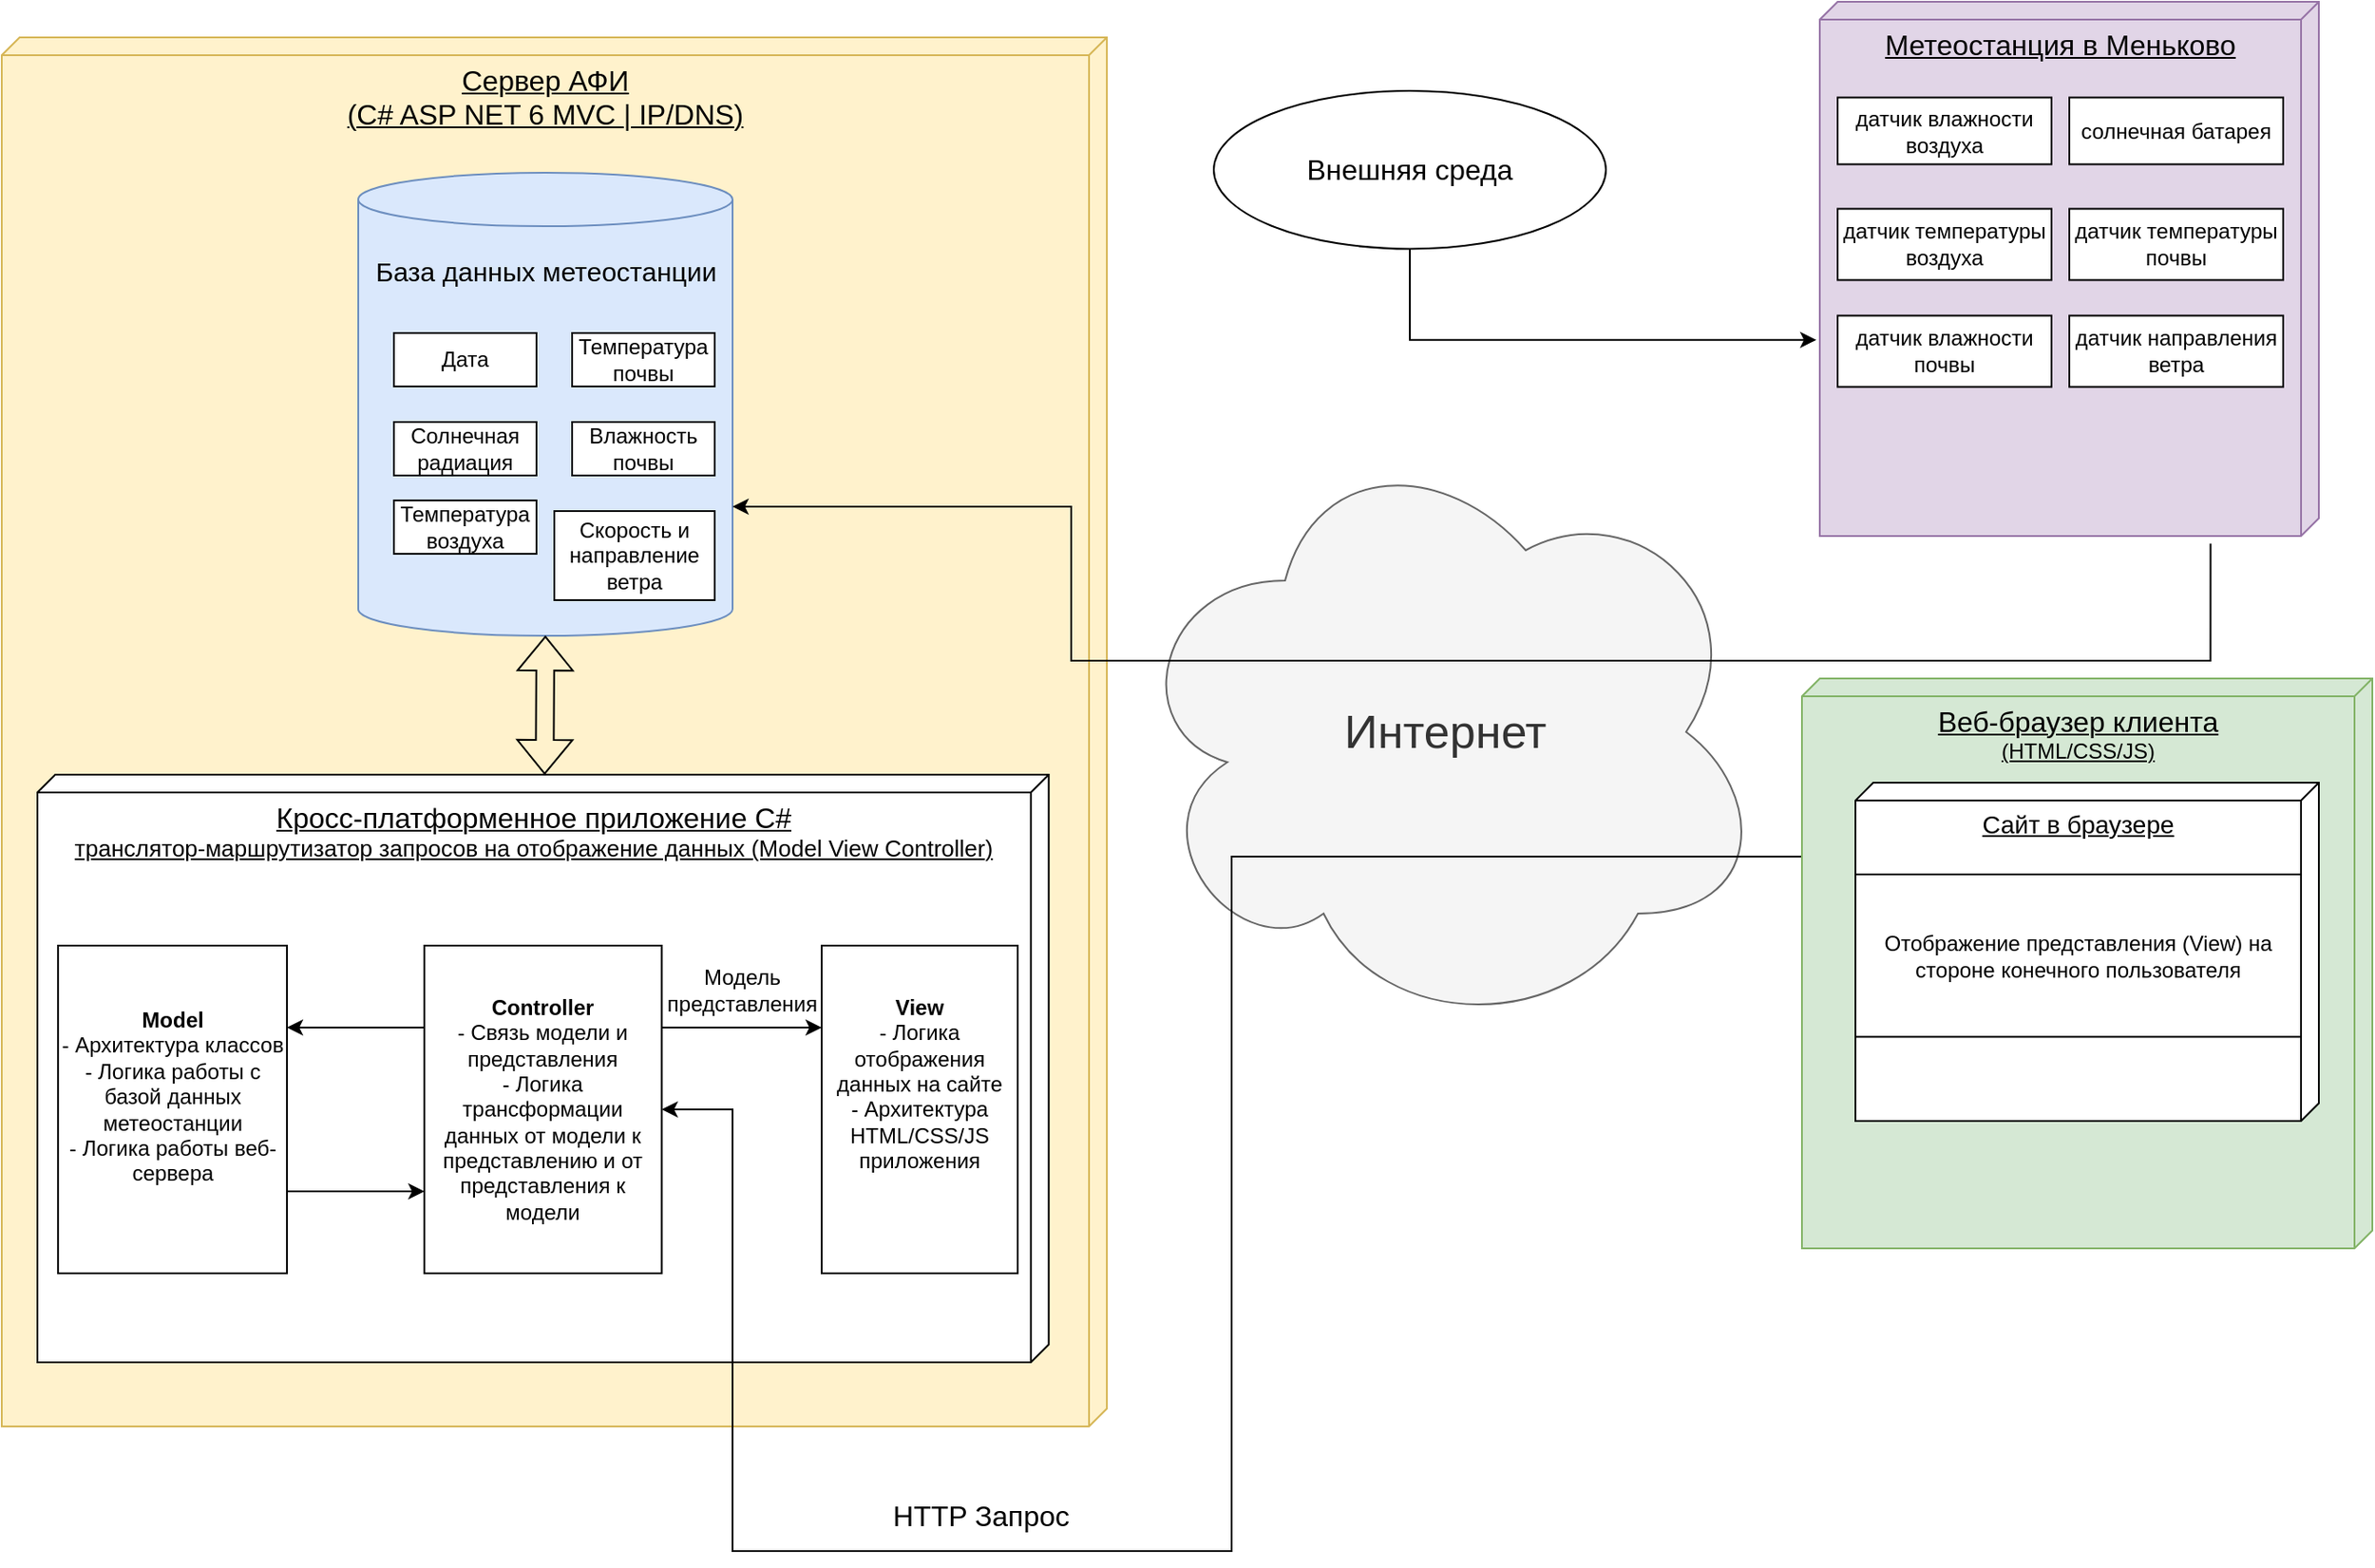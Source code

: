 <mxfile version="22.1.4" type="device">
  <diagram name="Страница 1" id="3UtwikSYcavfptNBDR6d">
    <mxGraphModel dx="1793" dy="948" grid="1" gridSize="10" guides="1" tooltips="1" connect="1" arrows="1" fold="1" page="1" pageScale="1" pageWidth="827" pageHeight="1169" math="0" shadow="0">
      <root>
        <mxCell id="0" />
        <mxCell id="1" parent="0" />
        <mxCell id="uawzwrlSfg4TmnD1LO4R-1" value="&lt;font style=&quot;font-size: 16px;&quot;&gt;Сервер АФИ&lt;br&gt;(C# ASP NET 6 MVC | IP/DNS)&lt;/font&gt;" style="verticalAlign=top;align=center;spacingTop=8;spacingLeft=2;spacingRight=12;shape=cube;size=10;direction=south;fontStyle=4;html=1;whiteSpace=wrap;fillColor=#fff2cc;strokeColor=#d6b656;" parent="1" vertex="1">
          <mxGeometry x="40" y="30" width="620" height="780" as="geometry" />
        </mxCell>
        <mxCell id="uawzwrlSfg4TmnD1LO4R-24" value="" style="group" parent="1" vertex="1" connectable="0">
          <mxGeometry x="240" y="106" width="210" height="260" as="geometry" />
        </mxCell>
        <mxCell id="uawzwrlSfg4TmnD1LO4R-2" value="" style="shape=cylinder3;whiteSpace=wrap;html=1;boundedLbl=1;backgroundOutline=1;size=15;fillColor=#dae8fc;strokeColor=#6c8ebf;" parent="uawzwrlSfg4TmnD1LO4R-24" vertex="1">
          <mxGeometry width="210" height="260" as="geometry" />
        </mxCell>
        <mxCell id="uawzwrlSfg4TmnD1LO4R-3" value="&lt;font style=&quot;font-size: 15px;&quot;&gt;База данных метеостанции&lt;/font&gt;" style="text;html=1;align=center;verticalAlign=middle;resizable=0;points=[];autosize=1;strokeColor=none;fillColor=none;" parent="uawzwrlSfg4TmnD1LO4R-24" vertex="1">
          <mxGeometry y="40" width="210" height="30" as="geometry" />
        </mxCell>
        <mxCell id="uawzwrlSfg4TmnD1LO4R-4" value="Дата" style="rounded=0;whiteSpace=wrap;html=1;" parent="uawzwrlSfg4TmnD1LO4R-24" vertex="1">
          <mxGeometry x="20" y="90" width="80" height="30" as="geometry" />
        </mxCell>
        <mxCell id="uawzwrlSfg4TmnD1LO4R-5" value="Температура почвы" style="rounded=0;whiteSpace=wrap;html=1;" parent="uawzwrlSfg4TmnD1LO4R-24" vertex="1">
          <mxGeometry x="120" y="90" width="80" height="30" as="geometry" />
        </mxCell>
        <mxCell id="uawzwrlSfg4TmnD1LO4R-7" value="Солнечная радиация" style="rounded=0;whiteSpace=wrap;html=1;" parent="uawzwrlSfg4TmnD1LO4R-24" vertex="1">
          <mxGeometry x="20" y="140" width="80" height="30" as="geometry" />
        </mxCell>
        <mxCell id="uawzwrlSfg4TmnD1LO4R-8" value="Влажность почвы" style="rounded=0;whiteSpace=wrap;html=1;" parent="uawzwrlSfg4TmnD1LO4R-24" vertex="1">
          <mxGeometry x="120" y="140" width="80" height="30" as="geometry" />
        </mxCell>
        <mxCell id="uawzwrlSfg4TmnD1LO4R-9" value="Температура воздуха" style="rounded=0;whiteSpace=wrap;html=1;" parent="uawzwrlSfg4TmnD1LO4R-24" vertex="1">
          <mxGeometry x="20" y="184" width="80" height="30" as="geometry" />
        </mxCell>
        <mxCell id="uawzwrlSfg4TmnD1LO4R-10" value="Скорость и направление ветра" style="rounded=0;whiteSpace=wrap;html=1;" parent="uawzwrlSfg4TmnD1LO4R-24" vertex="1">
          <mxGeometry x="110" y="190" width="90" height="50" as="geometry" />
        </mxCell>
        <mxCell id="uawzwrlSfg4TmnD1LO4R-25" value="" style="group" parent="1" vertex="1" connectable="0">
          <mxGeometry x="60" y="444" width="660" height="330" as="geometry" />
        </mxCell>
        <mxCell id="uawzwrlSfg4TmnD1LO4R-13" value="&lt;font style=&quot;&quot;&gt;&lt;span style=&quot;font-size: 16px;&quot;&gt;Кросс-платформенное приложение C#&lt;/span&gt;&lt;br&gt;&lt;font style=&quot;font-size: 13px;&quot;&gt;транслятор-маршрутизатор запросов на отображение данных (Model View Controller)&lt;/font&gt;&lt;br&gt;&lt;/font&gt;" style="verticalAlign=top;align=center;spacingTop=8;spacingLeft=2;spacingRight=12;shape=cube;size=10;direction=south;fontStyle=4;html=1;whiteSpace=wrap;" parent="uawzwrlSfg4TmnD1LO4R-25" vertex="1">
          <mxGeometry width="567.368" height="330" as="geometry" />
        </mxCell>
        <mxCell id="pTcO-I0o6w5sAaPJSsjS-7" value="&lt;b&gt;Model&lt;/b&gt;&lt;br&gt;- Архитектура классов&lt;br&gt;- Логика работы с базой данных метеостанции&lt;br&gt;- Логика работы веб-сервера&lt;br&gt;&lt;br&gt;" style="rounded=0;whiteSpace=wrap;html=1;" parent="uawzwrlSfg4TmnD1LO4R-25" vertex="1">
          <mxGeometry x="11.58" y="96" width="128.42" height="184" as="geometry" />
        </mxCell>
        <mxCell id="pTcO-I0o6w5sAaPJSsjS-8" value="&lt;b&gt;Controller&lt;/b&gt;&lt;br&gt;- Связь модели и представления&lt;br&gt;- Логика трансформации данных от модели к представлению и от представления к модели" style="rounded=0;whiteSpace=wrap;html=1;" parent="uawzwrlSfg4TmnD1LO4R-25" vertex="1">
          <mxGeometry x="217.1" y="96" width="133.16" height="184" as="geometry" />
        </mxCell>
        <mxCell id="pTcO-I0o6w5sAaPJSsjS-14" style="edgeStyle=orthogonalEdgeStyle;rounded=0;orthogonalLoop=1;jettySize=auto;html=1;entryX=1;entryY=0.25;entryDx=0;entryDy=0;exitX=0;exitY=0.25;exitDx=0;exitDy=0;" parent="uawzwrlSfg4TmnD1LO4R-25" source="pTcO-I0o6w5sAaPJSsjS-8" target="pTcO-I0o6w5sAaPJSsjS-7" edge="1">
          <mxGeometry relative="1" as="geometry" />
        </mxCell>
        <mxCell id="pTcO-I0o6w5sAaPJSsjS-15" style="edgeStyle=orthogonalEdgeStyle;rounded=0;orthogonalLoop=1;jettySize=auto;html=1;exitX=1;exitY=0.75;exitDx=0;exitDy=0;entryX=0;entryY=0.75;entryDx=0;entryDy=0;" parent="uawzwrlSfg4TmnD1LO4R-25" source="pTcO-I0o6w5sAaPJSsjS-7" target="pTcO-I0o6w5sAaPJSsjS-8" edge="1">
          <mxGeometry relative="1" as="geometry" />
        </mxCell>
        <mxCell id="pTcO-I0o6w5sAaPJSsjS-9" value="&lt;b&gt;View&lt;br&gt;&lt;/b&gt;- Логика отображения данных на сайте&lt;br&gt;- Архитектура HTML/CSS/JS приложения&lt;br&gt;&lt;br&gt;&lt;br&gt;" style="rounded=0;whiteSpace=wrap;html=1;" parent="uawzwrlSfg4TmnD1LO4R-25" vertex="1">
          <mxGeometry x="440" y="96" width="110" height="184" as="geometry" />
        </mxCell>
        <mxCell id="pTcO-I0o6w5sAaPJSsjS-17" style="edgeStyle=orthogonalEdgeStyle;rounded=0;orthogonalLoop=1;jettySize=auto;html=1;exitX=1;exitY=0.25;exitDx=0;exitDy=0;entryX=0;entryY=0.25;entryDx=0;entryDy=0;" parent="uawzwrlSfg4TmnD1LO4R-25" source="pTcO-I0o6w5sAaPJSsjS-8" target="pTcO-I0o6w5sAaPJSsjS-9" edge="1">
          <mxGeometry relative="1" as="geometry" />
        </mxCell>
        <mxCell id="pTcO-I0o6w5sAaPJSsjS-20" value="Модель&lt;br&gt;представления" style="text;html=1;align=center;verticalAlign=middle;resizable=0;points=[];autosize=1;strokeColor=none;fillColor=none;" parent="uawzwrlSfg4TmnD1LO4R-25" vertex="1">
          <mxGeometry x="340" y="101" width="110" height="40" as="geometry" />
        </mxCell>
        <mxCell id="uawzwrlSfg4TmnD1LO4R-26" value="" style="shape=flexArrow;endArrow=classic;startArrow=classic;html=1;rounded=0;entryX=0.5;entryY=1;entryDx=0;entryDy=0;entryPerimeter=0;" parent="1" source="uawzwrlSfg4TmnD1LO4R-13" target="uawzwrlSfg4TmnD1LO4R-2" edge="1">
          <mxGeometry width="100" height="100" relative="1" as="geometry">
            <mxPoint x="390" y="640" as="sourcePoint" />
            <mxPoint x="490" y="540" as="targetPoint" />
          </mxGeometry>
        </mxCell>
        <mxCell id="uawzwrlSfg4TmnD1LO4R-28" value="&lt;font style=&quot;font-size: 26px;&quot;&gt;Интернет&lt;/font&gt;" style="ellipse;shape=cloud;whiteSpace=wrap;html=1;fillColor=#f5f5f5;fontColor=#333333;strokeColor=#666666;" parent="1" vertex="1">
          <mxGeometry x="670" y="250" width="360" height="340" as="geometry" />
        </mxCell>
        <mxCell id="uawzwrlSfg4TmnD1LO4R-71" value="" style="edgeStyle=orthogonalEdgeStyle;rounded=0;orthogonalLoop=1;jettySize=auto;html=1;entryX=0.633;entryY=1.007;entryDx=0;entryDy=0;entryPerimeter=0;" parent="1" source="uawzwrlSfg4TmnD1LO4R-62" target="uawzwrlSfg4TmnD1LO4R-55" edge="1">
          <mxGeometry relative="1" as="geometry">
            <Array as="points">
              <mxPoint x="830" y="200" />
            </Array>
          </mxGeometry>
        </mxCell>
        <mxCell id="uawzwrlSfg4TmnD1LO4R-62" value="&lt;font style=&quot;font-size: 16px;&quot;&gt;Внешняя среда&lt;/font&gt;" style="ellipse;whiteSpace=wrap;html=1;" parent="1" vertex="1">
          <mxGeometry x="720" y="60" width="220" height="88.75" as="geometry" />
        </mxCell>
        <mxCell id="uawzwrlSfg4TmnD1LO4R-68" value="" style="group" parent="1" vertex="1" connectable="0">
          <mxGeometry x="1060" y="10" width="280" height="300" as="geometry" />
        </mxCell>
        <mxCell id="uawzwrlSfg4TmnD1LO4R-55" value="&lt;font style=&quot;font-size: 16px;&quot;&gt;Метеостанция в Меньково&lt;/font&gt;" style="verticalAlign=top;align=center;spacingTop=8;spacingLeft=2;spacingRight=12;shape=cube;size=10;direction=south;fontStyle=4;html=1;whiteSpace=wrap;fillColor=#e1d5e7;strokeColor=#9673a6;" parent="uawzwrlSfg4TmnD1LO4R-68" vertex="1">
          <mxGeometry width="280" height="300" as="geometry" />
        </mxCell>
        <mxCell id="uawzwrlSfg4TmnD1LO4R-56" value="датчик влажности воздуха" style="whiteSpace=wrap;html=1;" parent="uawzwrlSfg4TmnD1LO4R-68" vertex="1">
          <mxGeometry x="10" y="53.75" width="120" height="37.5" as="geometry" />
        </mxCell>
        <mxCell id="uawzwrlSfg4TmnD1LO4R-57" value="датчик температуры почвы" style="whiteSpace=wrap;html=1;" parent="uawzwrlSfg4TmnD1LO4R-68" vertex="1">
          <mxGeometry x="140" y="116.25" width="120" height="40" as="geometry" />
        </mxCell>
        <mxCell id="uawzwrlSfg4TmnD1LO4R-58" value="датчик температуры воздуха" style="whiteSpace=wrap;html=1;" parent="uawzwrlSfg4TmnD1LO4R-68" vertex="1">
          <mxGeometry x="10" y="116.25" width="120" height="40" as="geometry" />
        </mxCell>
        <mxCell id="uawzwrlSfg4TmnD1LO4R-59" value="солнечная батарея" style="whiteSpace=wrap;html=1;" parent="uawzwrlSfg4TmnD1LO4R-68" vertex="1">
          <mxGeometry x="140" y="53.75" width="120" height="37.5" as="geometry" />
        </mxCell>
        <mxCell id="uawzwrlSfg4TmnD1LO4R-60" value="датчик влажности почвы" style="whiteSpace=wrap;html=1;" parent="uawzwrlSfg4TmnD1LO4R-68" vertex="1">
          <mxGeometry x="10" y="176.25" width="120" height="40" as="geometry" />
        </mxCell>
        <mxCell id="uawzwrlSfg4TmnD1LO4R-61" value="датчик направления ветра" style="whiteSpace=wrap;html=1;" parent="uawzwrlSfg4TmnD1LO4R-68" vertex="1">
          <mxGeometry x="140" y="176.25" width="120" height="40" as="geometry" />
        </mxCell>
        <mxCell id="uawzwrlSfg4TmnD1LO4R-70" value="" style="edgeStyle=orthogonalEdgeStyle;rounded=0;orthogonalLoop=1;jettySize=auto;html=1;entryX=1;entryY=0;entryDx=0;entryDy=187.5;entryPerimeter=0;exitX=1.014;exitY=0.217;exitDx=0;exitDy=0;exitPerimeter=0;" parent="1" source="uawzwrlSfg4TmnD1LO4R-55" target="uawzwrlSfg4TmnD1LO4R-2" edge="1">
          <mxGeometry relative="1" as="geometry">
            <mxPoint x="660" y="340" as="sourcePoint" />
            <Array as="points">
              <mxPoint x="1279" y="380" />
              <mxPoint x="640" y="380" />
              <mxPoint x="640" y="294" />
            </Array>
          </mxGeometry>
        </mxCell>
        <mxCell id="pTcO-I0o6w5sAaPJSsjS-13" style="edgeStyle=orthogonalEdgeStyle;rounded=0;orthogonalLoop=1;jettySize=auto;html=1;entryX=1;entryY=0.5;entryDx=0;entryDy=0;" parent="1" source="uawzwrlSfg4TmnD1LO4R-29" target="pTcO-I0o6w5sAaPJSsjS-8" edge="1">
          <mxGeometry relative="1" as="geometry">
            <Array as="points">
              <mxPoint x="730" y="490" />
              <mxPoint x="730" y="880" />
              <mxPoint x="450" y="880" />
              <mxPoint x="450" y="632" />
            </Array>
          </mxGeometry>
        </mxCell>
        <mxCell id="pTcO-I0o6w5sAaPJSsjS-19" value="HTTP Запрос" style="edgeLabel;html=1;align=center;verticalAlign=middle;resizable=0;points=[];fontSize=16;" parent="pTcO-I0o6w5sAaPJSsjS-13" vertex="1" connectable="0">
          <mxGeometry x="0.365" y="-8" relative="1" as="geometry">
            <mxPoint x="21" y="-12" as="offset" />
          </mxGeometry>
        </mxCell>
        <mxCell id="pTcO-I0o6w5sAaPJSsjS-18" value="" style="group" parent="1" vertex="1" connectable="0">
          <mxGeometry x="1050" y="390" width="320" height="390.244" as="geometry" />
        </mxCell>
        <mxCell id="uawzwrlSfg4TmnD1LO4R-29" value="&lt;span style=&quot;font-size: 16px;&quot;&gt;Веб-браузер клиента&lt;br&gt;&lt;/span&gt;(HTML/CSS/JS)" style="verticalAlign=top;align=center;spacingTop=8;spacingLeft=2;spacingRight=12;shape=cube;size=10;direction=south;fontStyle=4;html=1;whiteSpace=wrap;fillColor=#d5e8d4;strokeColor=#82b366;" parent="pTcO-I0o6w5sAaPJSsjS-18" vertex="1">
          <mxGeometry width="320" height="320" as="geometry" />
        </mxCell>
        <mxCell id="uawzwrlSfg4TmnD1LO4R-49" value="" style="group" parent="pTcO-I0o6w5sAaPJSsjS-18" vertex="1" connectable="0">
          <mxGeometry x="30" y="58.537" width="260" height="331.707" as="geometry" />
        </mxCell>
        <mxCell id="uawzwrlSfg4TmnD1LO4R-30" value="Сайт в браузере" style="verticalAlign=top;align=center;spacingTop=8;spacingLeft=2;spacingRight=12;shape=cube;size=10;direction=south;fontStyle=4;html=1;whiteSpace=wrap;fontSize=14;" parent="uawzwrlSfg4TmnD1LO4R-49" vertex="1">
          <mxGeometry width="260" height="190" as="geometry" />
        </mxCell>
        <mxCell id="pTcO-I0o6w5sAaPJSsjS-10" value="Отображение представления (View) на стороне конечного пользователя" style="rounded=0;whiteSpace=wrap;html=1;" parent="uawzwrlSfg4TmnD1LO4R-49" vertex="1">
          <mxGeometry y="51.464" width="250" height="91.22" as="geometry" />
        </mxCell>
      </root>
    </mxGraphModel>
  </diagram>
</mxfile>
